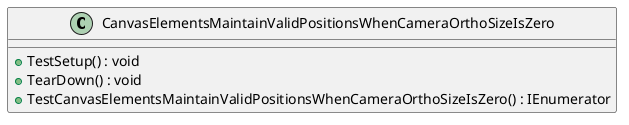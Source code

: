 @startuml
class CanvasElementsMaintainValidPositionsWhenCameraOrthoSizeIsZero {
    + TestSetup() : void
    + TearDown() : void
    + TestCanvasElementsMaintainValidPositionsWhenCameraOrthoSizeIsZero() : IEnumerator
}
@enduml
